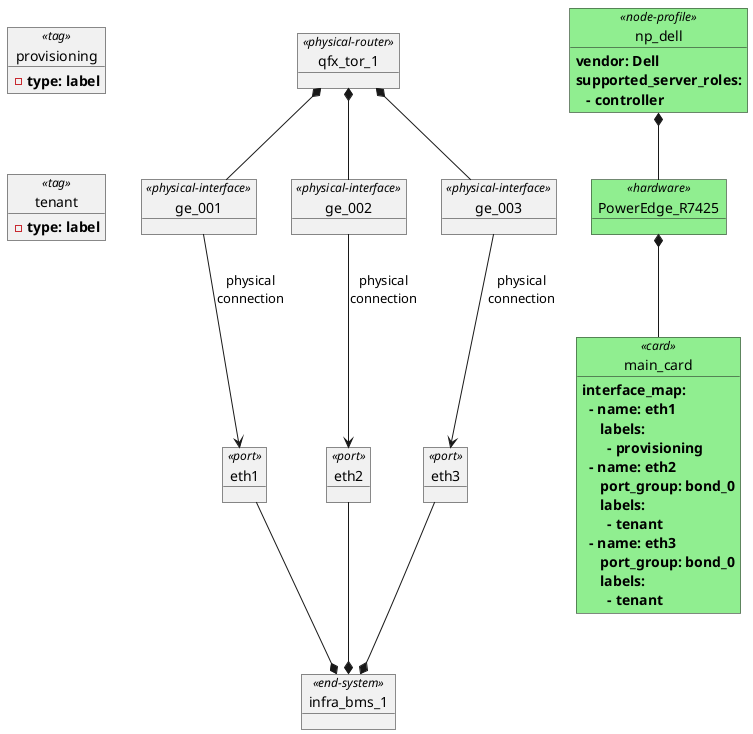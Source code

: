 @startuml
skinparam defaultFontName Consolas

object provisioning <<tag>> {
   - <b>type: label
}

object tenant <<tag>> {
   - <b>type: label
}

provisioning --[hidden] tenant

object qfx_tor_1 <<physical-router>> {
}

object ge_001 <<physical-interface>> {
}

object ge_002 <<physical-interface>> {
}

object ge_003 <<physical-interface>> {
}

object infra_bms_1 <<end-system>> {
}

object eth1 <<port>> {
}

object eth2 <<port>> {
}

object eth3 <<port>> {
}

object np_dell <<node-profile>> #lightgreen {
  <b>vendor: Dell
  <b>supported_server_roles:
  <b>   - controller
}

object PowerEdge_R7425 <<hardware>> #lightgreen {
}

object main_card <<card>> #lightgreen {
  <b>interface_map:
  <b>  - name: eth1
  <b>     labels:
  <b>       - provisioning
  <b>  - name: eth2
  <b>     port_group: bond_0
  <b>     labels:
  <b>       - tenant
  <b>  - name: eth3
  <b>     port_group: bond_0
  <b>     labels:
  <b>       - tenant
}

np_dell *-- PowerEdge_R7425
PowerEdge_R7425 *-- main_card

qfx_tor_1 *-- ge_001
qfx_tor_1 *-- ge_002
qfx_tor_1 *-- ge_003

ge_001 --> eth1: physical\nconnection
ge_002 --> eth2: physical\nconnection
ge_003 --> eth3: physical\nconnection

eth1 --* infra_bms_1
eth2 --* infra_bms_1
eth3 --* infra_bms_1

@enduml